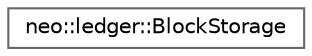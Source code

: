 digraph "Graphical Class Hierarchy"
{
 // LATEX_PDF_SIZE
  bgcolor="transparent";
  edge [fontname=Helvetica,fontsize=10,labelfontname=Helvetica,labelfontsize=10];
  node [fontname=Helvetica,fontsize=10,shape=box,height=0.2,width=0.4];
  rankdir="LR";
  Node0 [id="Node000000",label="neo::ledger::BlockStorage",height=0.2,width=0.4,color="grey40", fillcolor="white", style="filled",URL="$classneo_1_1ledger_1_1_block_storage.html",tooltip="Handles block storage and retrieval."];
}
